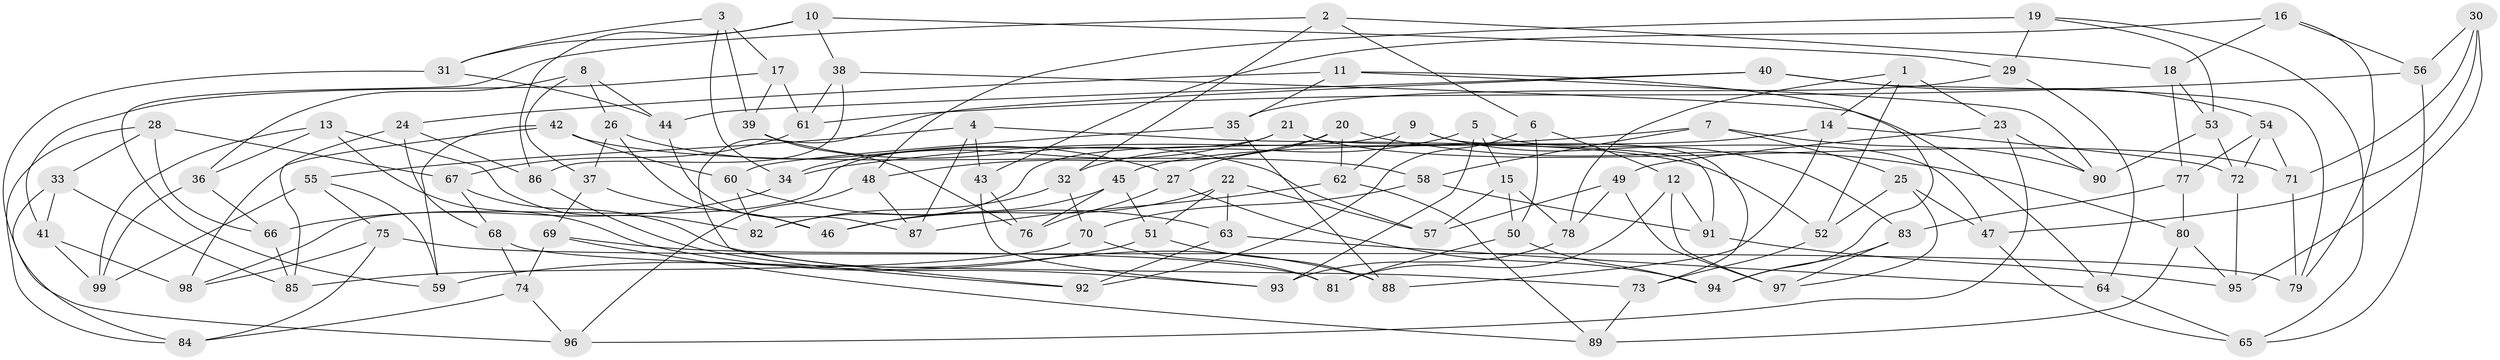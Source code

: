 // Generated by graph-tools (version 1.1) at 2025/50/03/09/25 03:50:55]
// undirected, 99 vertices, 198 edges
graph export_dot {
graph [start="1"]
  node [color=gray90,style=filled];
  1;
  2;
  3;
  4;
  5;
  6;
  7;
  8;
  9;
  10;
  11;
  12;
  13;
  14;
  15;
  16;
  17;
  18;
  19;
  20;
  21;
  22;
  23;
  24;
  25;
  26;
  27;
  28;
  29;
  30;
  31;
  32;
  33;
  34;
  35;
  36;
  37;
  38;
  39;
  40;
  41;
  42;
  43;
  44;
  45;
  46;
  47;
  48;
  49;
  50;
  51;
  52;
  53;
  54;
  55;
  56;
  57;
  58;
  59;
  60;
  61;
  62;
  63;
  64;
  65;
  66;
  67;
  68;
  69;
  70;
  71;
  72;
  73;
  74;
  75;
  76;
  77;
  78;
  79;
  80;
  81;
  82;
  83;
  84;
  85;
  86;
  87;
  88;
  89;
  90;
  91;
  92;
  93;
  94;
  95;
  96;
  97;
  98;
  99;
  1 -- 52;
  1 -- 14;
  1 -- 78;
  1 -- 23;
  2 -- 6;
  2 -- 18;
  2 -- 59;
  2 -- 32;
  3 -- 34;
  3 -- 39;
  3 -- 31;
  3 -- 17;
  4 -- 55;
  4 -- 52;
  4 -- 43;
  4 -- 87;
  5 -- 47;
  5 -- 32;
  5 -- 15;
  5 -- 93;
  6 -- 92;
  6 -- 50;
  6 -- 12;
  7 -- 34;
  7 -- 58;
  7 -- 25;
  7 -- 90;
  8 -- 26;
  8 -- 44;
  8 -- 36;
  8 -- 37;
  9 -- 62;
  9 -- 82;
  9 -- 73;
  9 -- 83;
  10 -- 31;
  10 -- 29;
  10 -- 86;
  10 -- 38;
  11 -- 24;
  11 -- 35;
  11 -- 94;
  11 -- 90;
  12 -- 81;
  12 -- 97;
  12 -- 91;
  13 -- 82;
  13 -- 99;
  13 -- 36;
  13 -- 93;
  14 -- 88;
  14 -- 72;
  14 -- 45;
  15 -- 50;
  15 -- 57;
  15 -- 78;
  16 -- 56;
  16 -- 18;
  16 -- 79;
  16 -- 43;
  17 -- 41;
  17 -- 39;
  17 -- 61;
  18 -- 53;
  18 -- 77;
  19 -- 53;
  19 -- 48;
  19 -- 65;
  19 -- 29;
  20 -- 27;
  20 -- 48;
  20 -- 62;
  20 -- 80;
  21 -- 34;
  21 -- 91;
  21 -- 98;
  21 -- 71;
  22 -- 46;
  22 -- 51;
  22 -- 57;
  22 -- 63;
  23 -- 49;
  23 -- 96;
  23 -- 90;
  24 -- 68;
  24 -- 86;
  24 -- 85;
  25 -- 52;
  25 -- 47;
  25 -- 97;
  26 -- 46;
  26 -- 37;
  26 -- 27;
  27 -- 94;
  27 -- 76;
  28 -- 84;
  28 -- 33;
  28 -- 67;
  28 -- 66;
  29 -- 35;
  29 -- 64;
  30 -- 95;
  30 -- 71;
  30 -- 56;
  30 -- 47;
  31 -- 44;
  31 -- 96;
  32 -- 70;
  32 -- 82;
  33 -- 85;
  33 -- 41;
  33 -- 84;
  34 -- 66;
  35 -- 88;
  35 -- 60;
  36 -- 66;
  36 -- 99;
  37 -- 69;
  37 -- 46;
  38 -- 64;
  38 -- 61;
  38 -- 86;
  39 -- 76;
  39 -- 57;
  40 -- 44;
  40 -- 92;
  40 -- 79;
  40 -- 54;
  41 -- 99;
  41 -- 98;
  42 -- 58;
  42 -- 60;
  42 -- 98;
  42 -- 59;
  43 -- 93;
  43 -- 76;
  44 -- 87;
  45 -- 46;
  45 -- 51;
  45 -- 76;
  47 -- 65;
  48 -- 96;
  48 -- 87;
  49 -- 57;
  49 -- 78;
  49 -- 97;
  50 -- 94;
  50 -- 81;
  51 -- 59;
  51 -- 88;
  52 -- 73;
  53 -- 90;
  53 -- 72;
  54 -- 77;
  54 -- 71;
  54 -- 72;
  55 -- 99;
  55 -- 59;
  55 -- 75;
  56 -- 61;
  56 -- 65;
  58 -- 91;
  58 -- 70;
  60 -- 82;
  60 -- 63;
  61 -- 67;
  62 -- 87;
  62 -- 89;
  63 -- 64;
  63 -- 92;
  64 -- 65;
  66 -- 85;
  67 -- 68;
  67 -- 88;
  68 -- 73;
  68 -- 74;
  69 -- 74;
  69 -- 89;
  69 -- 81;
  70 -- 81;
  70 -- 85;
  71 -- 79;
  72 -- 95;
  73 -- 89;
  74 -- 96;
  74 -- 84;
  75 -- 79;
  75 -- 84;
  75 -- 98;
  77 -- 83;
  77 -- 80;
  78 -- 93;
  80 -- 89;
  80 -- 95;
  83 -- 97;
  83 -- 94;
  86 -- 92;
  91 -- 95;
}
